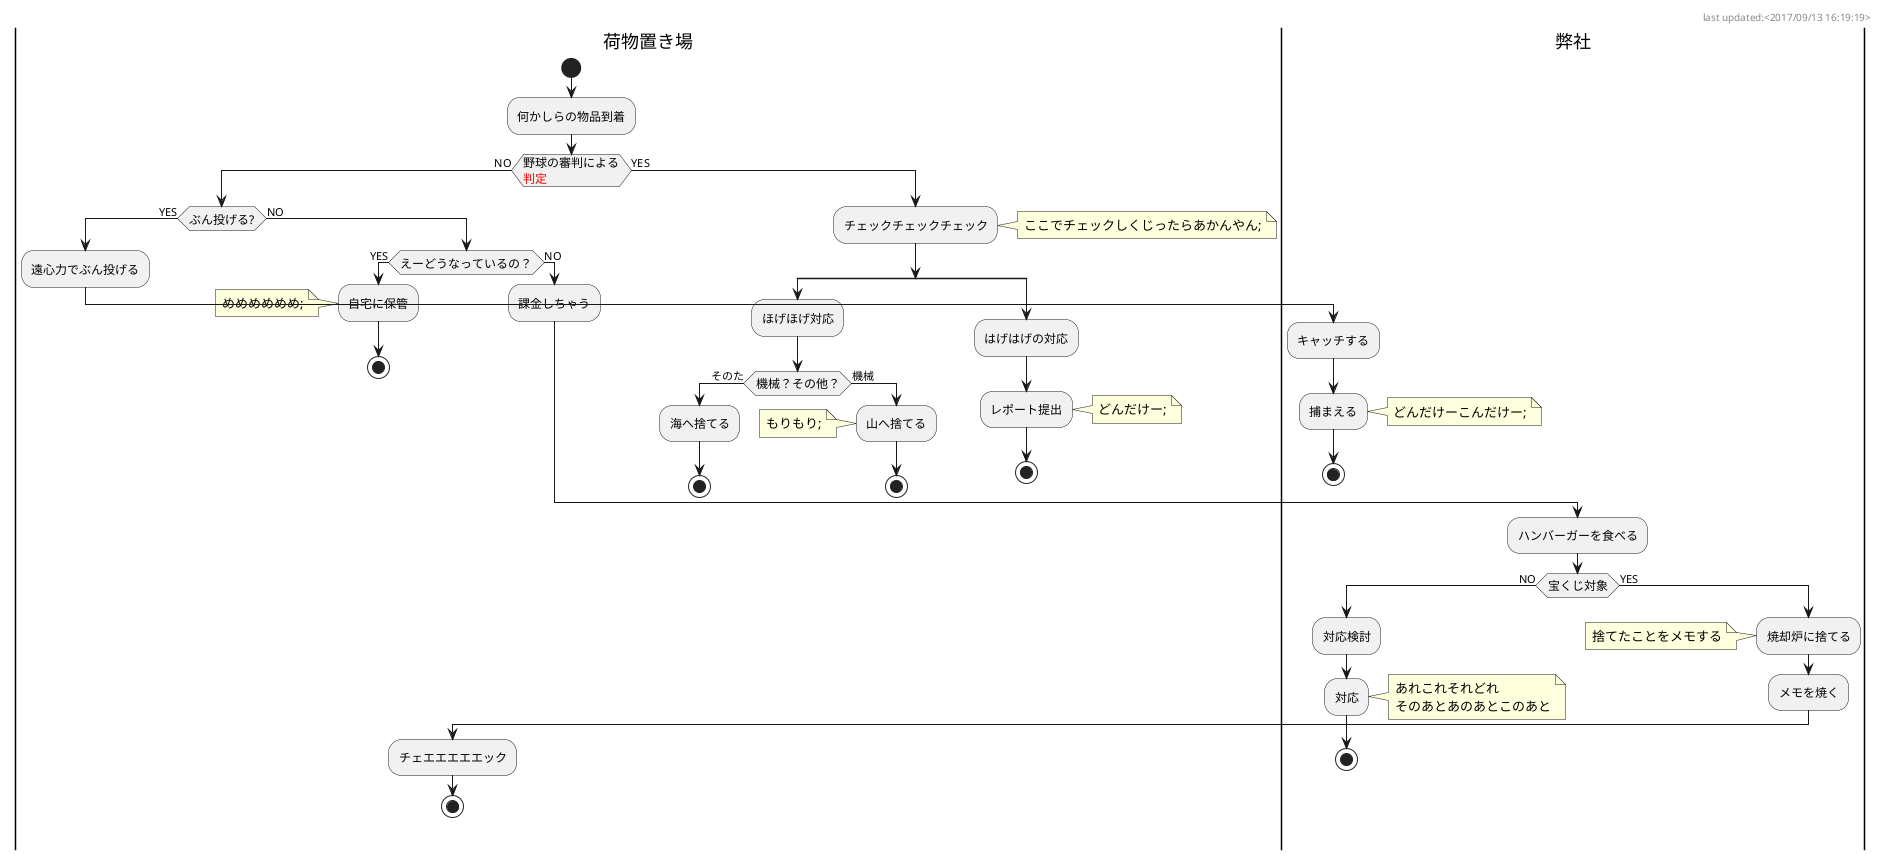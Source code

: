 @startuml
header last updated:<2017/09/13 16:19:19>
skinparam {
  'タイトル・ヘッダー、フッター'
  defaultFontName Meiryo UI
  activityFontSize 12
  activityArrowFontSize 11
}

|荷物置き場|
start
:何かしらの物品到着;
if (野球の審判による\n<color:red>判定</color>) then (NO)
|荷物置き場|
if (ぶん投げる?) then (YES)
:遠心力でぶん投げる;
|弊社|
:キャッチする;
:捕まえる;
note right:どんだけーこんだけー;
stop
 
else (NO)
|荷物置き場|
if (えーどうなっているの？) then (YES)
:自宅に保管;
note left:めめめめめめ;
stop
else (NO)
:課金しちゃう;
endif
endif
|弊社|
:ハンバーガーを食べる;
':てすとてすと

if (宝くじ対象) then (NO)
:対応検討;
:対応;
note right:あれこれそれどれ\nそのあとあのあとこのあと
stop

else (YES)
:焼却炉に捨てる;
note
捨てたことをメモする
end note
:メモを焼く;
|荷物置き場|
:チェエエエエエック;
stop
endif

else (YES)
:チェックチェックチェック;
note right:ここでチェックしくじったらあかんやん;
split
    :ほげほげ対応;
    if (機械？その他？) then (そのた)
      :海へ捨てる;
      stop
    else (機械)
      :山へ捨てる;
      note left:もりもり;
      stop
    endif
split again
    :はげはげの対応;
    :レポート提出;
    note right:どんだけー;
    stop
end split
endif
@enduml
